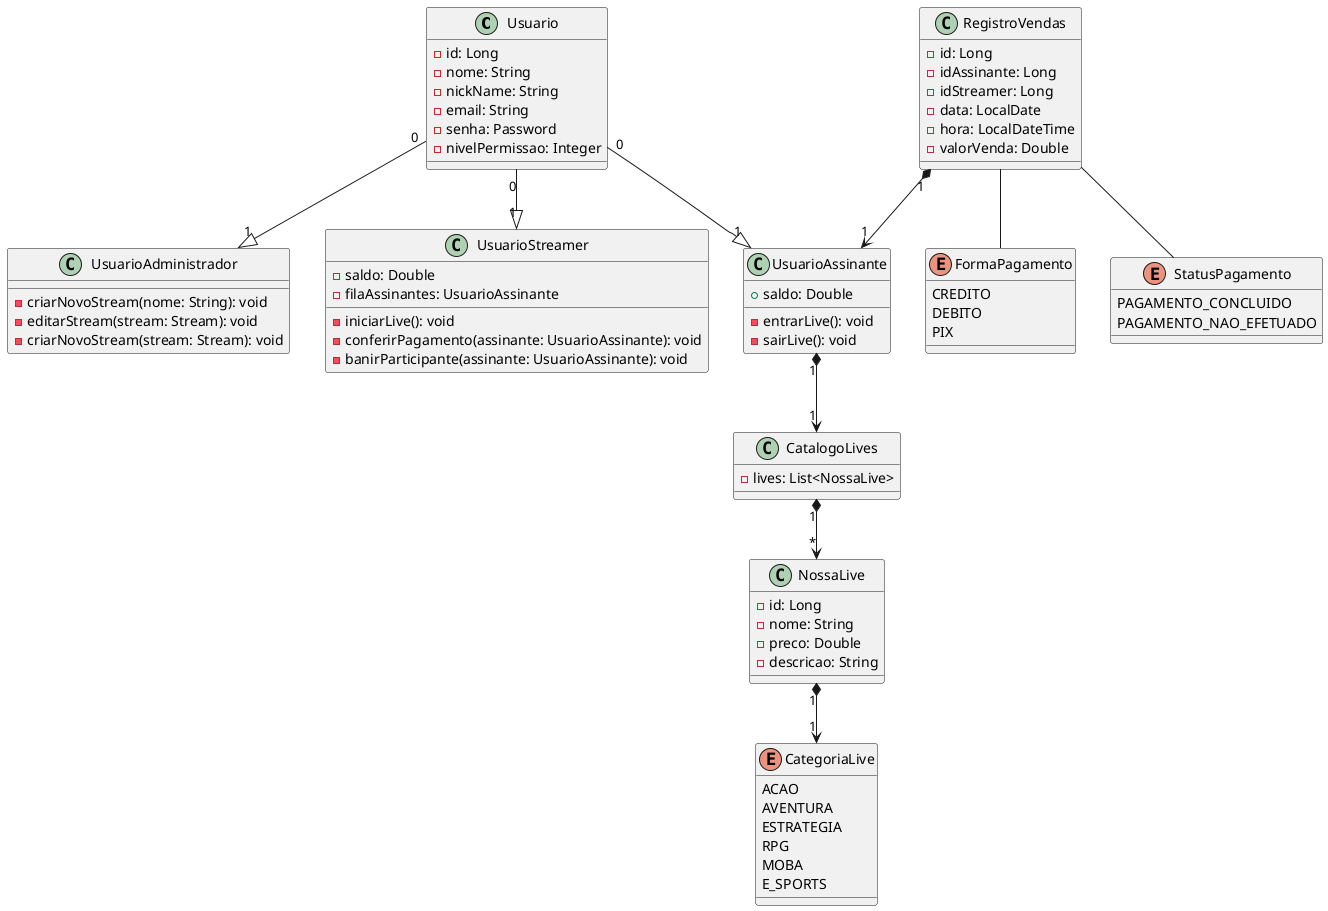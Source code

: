 @startuml

class Usuario {
  - id: Long
  - nome: String
  - nickName: String
  - email: String
  - senha: Password
  - nivelPermissao: Integer
}

class UsuarioAdministrador {
  - criarNovoStream(nome: String): void
  - editarStream(stream: Stream): void
  - criarNovoStream(stream: Stream): void
}

class UsuarioStreamer {
  - saldo: Double
  - filaAssinantes: UsuarioAssinante
  - iniciarLive(): void
  - conferirPagamento(assinante: UsuarioAssinante): void
  - banirParticipante(assinante: UsuarioAssinante): void
}

class UsuarioAssinante {
  + saldo: Double
  - entrarLive(): void
  - sairLive(): void
}

class NossaLive {
  - id: Long
  - nome: String
  - preco: Double
  - descricao: String
}

class CatalogoLives {
  - lives: List<NossaLive>
}

class RegistroVendas {
  - id: Long
  - idAssinante: Long
  - idStreamer: Long
  - data: LocalDate
  - hora: LocalDateTime
  - valorVenda: Double
}

enum FormaPagamento {
  CREDITO
  DEBITO
  PIX
}

enum StatusPagamento {
  PAGAMENTO_CONCLUIDO
  PAGAMENTO_NAO_EFETUADO
}

enum CategoriaLive {
  ACAO
  AVENTURA
  ESTRATEGIA
  RPG
  MOBA
  E_SPORTS
}

Usuario "0" --|> "1" UsuarioAdministrador
Usuario "0" --|> "1" UsuarioStreamer
Usuario "0" --|> "1" UsuarioAssinante
RegistroVendas -- FormaPagamento
RegistroVendas -- StatusPagamento
RegistroVendas "1" *-down-> "1" UsuarioAssinante
UsuarioAssinante "1" *-down-> "1" CatalogoLives
CatalogoLives "1" *-down-> "*" NossaLive
NossaLive "1" *-down-> "1" CategoriaLive

@enduml
